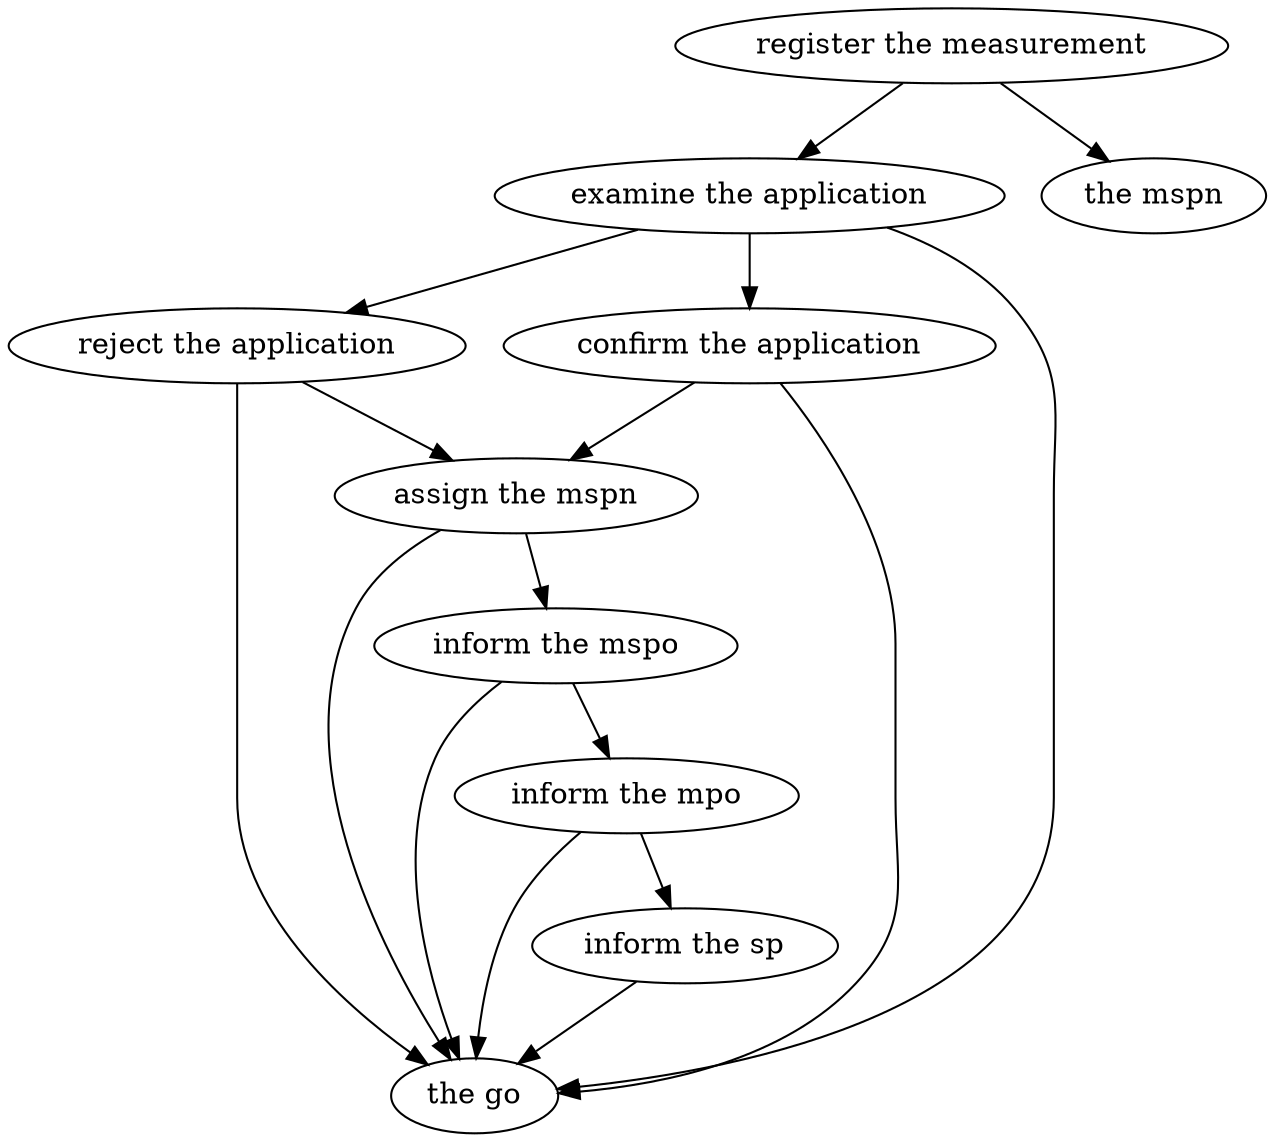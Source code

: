 strict digraph "doc-10.7" {
	graph [name="doc-10.7"];
	"register the measurement"	[attrs="{'type': 'Activity', 'label': 'register the measurement'}"];
	"examine the application"	[attrs="{'type': 'Activity', 'label': 'examine the application'}"];
	"register the measurement" -> "examine the application"	[attrs="{'type': 'flow', 'label': 'flow'}"];
	"the mspn"	[attrs="{'type': 'Actor', 'label': 'the mspn'}"];
	"register the measurement" -> "the mspn"	[attrs="{'type': 'actor performer', 'label': 'actor performer'}"];
	"reject the application"	[attrs="{'type': 'Activity', 'label': 'reject the application'}"];
	"examine the application" -> "reject the application"	[attrs="{'type': 'flow', 'label': 'flow'}"];
	"confirm the application"	[attrs="{'type': 'Activity', 'label': 'confirm the application'}"];
	"examine the application" -> "confirm the application"	[attrs="{'type': 'flow', 'label': 'flow'}"];
	"the go"	[attrs="{'type': 'Actor', 'label': 'the go'}"];
	"examine the application" -> "the go"	[attrs="{'type': 'actor performer', 'label': 'actor performer'}"];
	"assign the mspn"	[attrs="{'type': 'Activity', 'label': 'assign the mspn'}"];
	"reject the application" -> "assign the mspn"	[attrs="{'type': 'flow', 'label': 'flow'}"];
	"reject the application" -> "the go"	[attrs="{'type': 'actor performer', 'label': 'actor performer'}"];
	"confirm the application" -> "assign the mspn"	[attrs="{'type': 'flow', 'label': 'flow'}"];
	"confirm the application" -> "the go"	[attrs="{'type': 'actor performer', 'label': 'actor performer'}"];
	"inform the mspo"	[attrs="{'type': 'Activity', 'label': 'inform the mspo'}"];
	"assign the mspn" -> "inform the mspo"	[attrs="{'type': 'flow', 'label': 'flow'}"];
	"assign the mspn" -> "the go"	[attrs="{'type': 'actor performer', 'label': 'actor performer'}"];
	"inform the mpo"	[attrs="{'type': 'Activity', 'label': 'inform the mpo'}"];
	"inform the mspo" -> "inform the mpo"	[attrs="{'type': 'flow', 'label': 'flow'}"];
	"inform the mspo" -> "the go"	[attrs="{'type': 'actor performer', 'label': 'actor performer'}"];
	"inform the sp"	[attrs="{'type': 'Activity', 'label': 'inform the sp'}"];
	"inform the mpo" -> "inform the sp"	[attrs="{'type': 'flow', 'label': 'flow'}"];
	"inform the mpo" -> "the go"	[attrs="{'type': 'actor performer', 'label': 'actor performer'}"];
	"inform the sp" -> "the go"	[attrs="{'type': 'actor performer', 'label': 'actor performer'}"];
}
